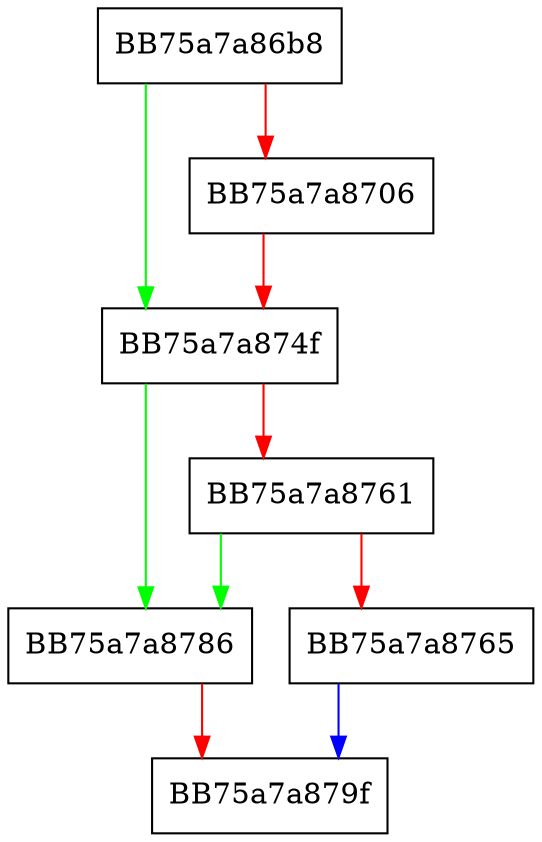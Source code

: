 digraph _except2 {
  node [shape="box"];
  graph [splines=ortho];
  BB75a7a86b8 -> BB75a7a874f [color="green"];
  BB75a7a86b8 -> BB75a7a8706 [color="red"];
  BB75a7a8706 -> BB75a7a874f [color="red"];
  BB75a7a874f -> BB75a7a8786 [color="green"];
  BB75a7a874f -> BB75a7a8761 [color="red"];
  BB75a7a8761 -> BB75a7a8786 [color="green"];
  BB75a7a8761 -> BB75a7a8765 [color="red"];
  BB75a7a8765 -> BB75a7a879f [color="blue"];
  BB75a7a8786 -> BB75a7a879f [color="red"];
}